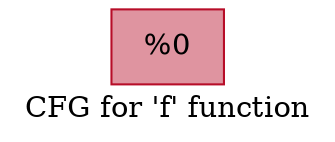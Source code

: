 digraph "CFG for 'f' function" {
	label="CFG for 'f' function";

	Node0x55e43dbdaae0 [shape=record,color="#b70d28ff", style=filled, fillcolor="#b70d2870",label="{%0 }"];
}
